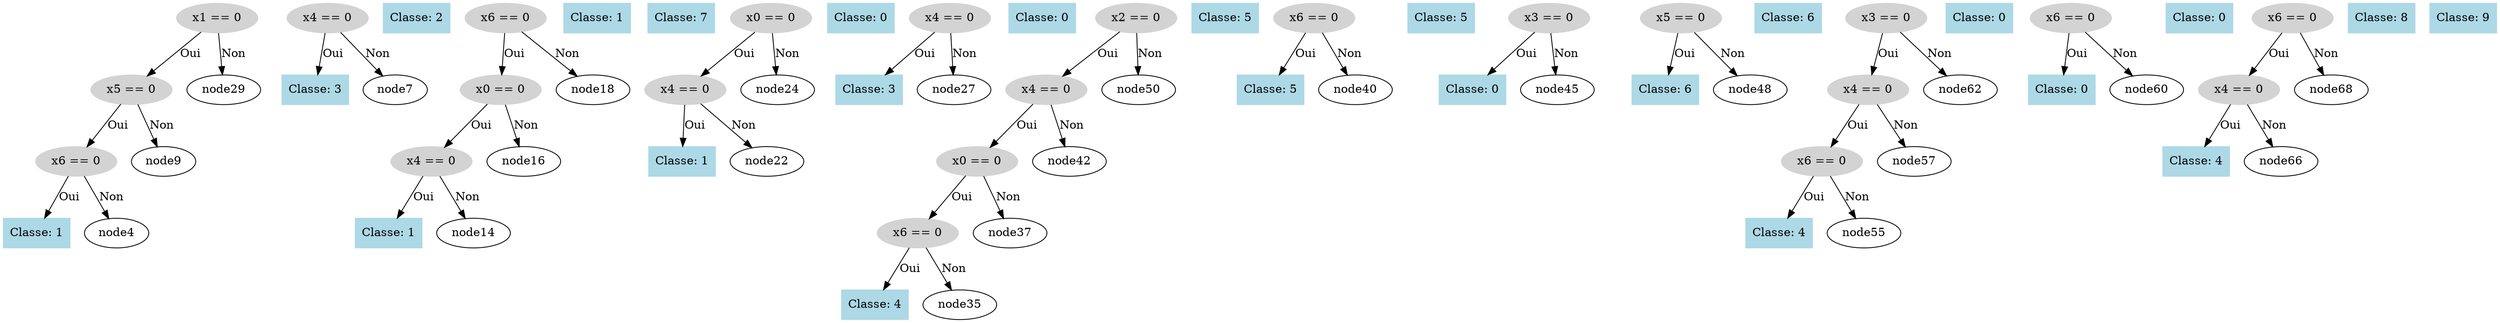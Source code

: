 digraph DecisionTree {
  node0 [label="x1 == 0", shape=ellipse, style=filled, color=lightgray];
  node0 -> node1 [label="Oui"];
  node1 [label="x5 == 0", shape=ellipse, style=filled, color=lightgray];
  node1 -> node2 [label="Oui"];
  node2 [label="x6 == 0", shape=ellipse, style=filled, color=lightgray];
  node2 -> node3 [label="Oui"];
  node3 [label="Classe: 1", shape=box, style=filled, color=lightblue];
  node2 -> node4 [label="Non"];
  node5 [label="x4 == 0", shape=ellipse, style=filled, color=lightgray];
  node5 -> node6 [label="Oui"];
  node6 [label="Classe: 3", shape=box, style=filled, color=lightblue];
  node5 -> node7 [label="Non"];
  node8 [label="Classe: 2", shape=box, style=filled, color=lightblue];
  node1 -> node9 [label="Non"];
  node10 [label="x6 == 0", shape=ellipse, style=filled, color=lightgray];
  node10 -> node11 [label="Oui"];
  node11 [label="x0 == 0", shape=ellipse, style=filled, color=lightgray];
  node11 -> node12 [label="Oui"];
  node12 [label="x4 == 0", shape=ellipse, style=filled, color=lightgray];
  node12 -> node13 [label="Oui"];
  node13 [label="Classe: 1", shape=box, style=filled, color=lightblue];
  node12 -> node14 [label="Non"];
  node15 [label="Classe: 1", shape=box, style=filled, color=lightblue];
  node11 -> node16 [label="Non"];
  node17 [label="Classe: 7", shape=box, style=filled, color=lightblue];
  node10 -> node18 [label="Non"];
  node19 [label="x0 == 0", shape=ellipse, style=filled, color=lightgray];
  node19 -> node20 [label="Oui"];
  node20 [label="x4 == 0", shape=ellipse, style=filled, color=lightgray];
  node20 -> node21 [label="Oui"];
  node21 [label="Classe: 1", shape=box, style=filled, color=lightblue];
  node20 -> node22 [label="Non"];
  node23 [label="Classe: 0", shape=box, style=filled, color=lightblue];
  node19 -> node24 [label="Non"];
  node25 [label="x4 == 0", shape=ellipse, style=filled, color=lightgray];
  node25 -> node26 [label="Oui"];
  node26 [label="Classe: 3", shape=box, style=filled, color=lightblue];
  node25 -> node27 [label="Non"];
  node28 [label="Classe: 0", shape=box, style=filled, color=lightblue];
  node0 -> node29 [label="Non"];
  node30 [label="x2 == 0", shape=ellipse, style=filled, color=lightgray];
  node30 -> node31 [label="Oui"];
  node31 [label="x4 == 0", shape=ellipse, style=filled, color=lightgray];
  node31 -> node32 [label="Oui"];
  node32 [label="x0 == 0", shape=ellipse, style=filled, color=lightgray];
  node32 -> node33 [label="Oui"];
  node33 [label="x6 == 0", shape=ellipse, style=filled, color=lightgray];
  node33 -> node34 [label="Oui"];
  node34 [label="Classe: 4", shape=box, style=filled, color=lightblue];
  node33 -> node35 [label="Non"];
  node36 [label="Classe: 5", shape=box, style=filled, color=lightblue];
  node32 -> node37 [label="Non"];
  node38 [label="x6 == 0", shape=ellipse, style=filled, color=lightgray];
  node38 -> node39 [label="Oui"];
  node39 [label="Classe: 5", shape=box, style=filled, color=lightblue];
  node38 -> node40 [label="Non"];
  node41 [label="Classe: 5", shape=box, style=filled, color=lightblue];
  node31 -> node42 [label="Non"];
  node43 [label="x3 == 0", shape=ellipse, style=filled, color=lightgray];
  node43 -> node44 [label="Oui"];
  node44 [label="Classe: 0", shape=box, style=filled, color=lightblue];
  node43 -> node45 [label="Non"];
  node46 [label="x5 == 0", shape=ellipse, style=filled, color=lightgray];
  node46 -> node47 [label="Oui"];
  node47 [label="Classe: 6", shape=box, style=filled, color=lightblue];
  node46 -> node48 [label="Non"];
  node49 [label="Classe: 6", shape=box, style=filled, color=lightblue];
  node30 -> node50 [label="Non"];
  node51 [label="x3 == 0", shape=ellipse, style=filled, color=lightgray];
  node51 -> node52 [label="Oui"];
  node52 [label="x4 == 0", shape=ellipse, style=filled, color=lightgray];
  node52 -> node53 [label="Oui"];
  node53 [label="x6 == 0", shape=ellipse, style=filled, color=lightgray];
  node53 -> node54 [label="Oui"];
  node54 [label="Classe: 4", shape=box, style=filled, color=lightblue];
  node53 -> node55 [label="Non"];
  node56 [label="Classe: 0", shape=box, style=filled, color=lightblue];
  node52 -> node57 [label="Non"];
  node58 [label="x6 == 0", shape=ellipse, style=filled, color=lightgray];
  node58 -> node59 [label="Oui"];
  node59 [label="Classe: 0", shape=box, style=filled, color=lightblue];
  node58 -> node60 [label="Non"];
  node61 [label="Classe: 0", shape=box, style=filled, color=lightblue];
  node51 -> node62 [label="Non"];
  node63 [label="x6 == 0", shape=ellipse, style=filled, color=lightgray];
  node63 -> node64 [label="Oui"];
  node64 [label="x4 == 0", shape=ellipse, style=filled, color=lightgray];
  node64 -> node65 [label="Oui"];
  node65 [label="Classe: 4", shape=box, style=filled, color=lightblue];
  node64 -> node66 [label="Non"];
  node67 [label="Classe: 8", shape=box, style=filled, color=lightblue];
  node63 -> node68 [label="Non"];
  node69 [label="Classe: 9", shape=box, style=filled, color=lightblue];
}
